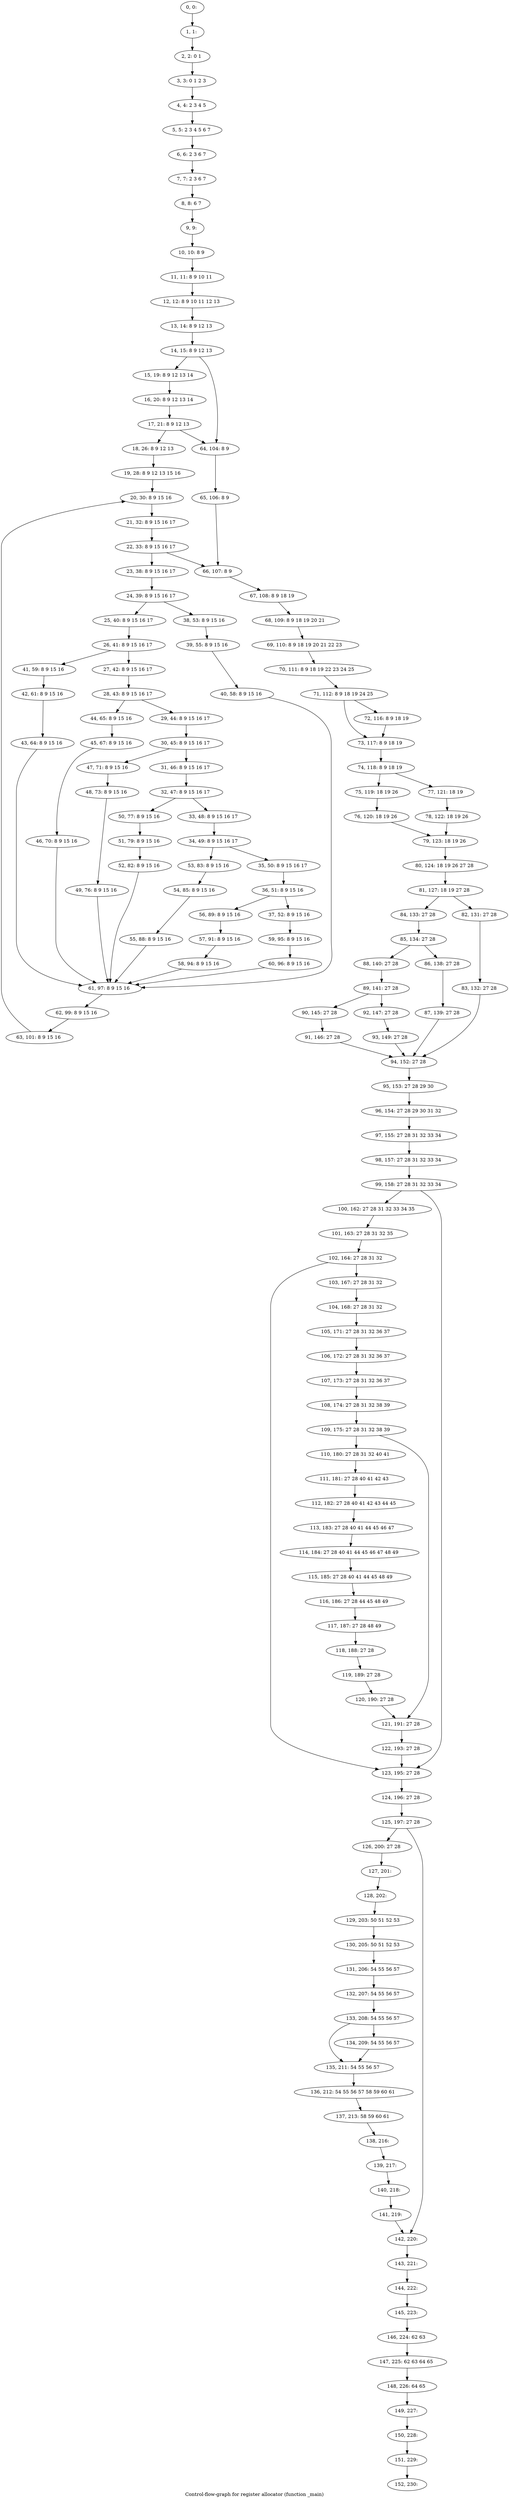 digraph G {
graph [label="Control-flow-graph for register allocator (function _main)"]
0[label="0, 0: "];
1[label="1, 1: "];
2[label="2, 2: 0 1 "];
3[label="3, 3: 0 1 2 3 "];
4[label="4, 4: 2 3 4 5 "];
5[label="5, 5: 2 3 4 5 6 7 "];
6[label="6, 6: 2 3 6 7 "];
7[label="7, 7: 2 3 6 7 "];
8[label="8, 8: 6 7 "];
9[label="9, 9: "];
10[label="10, 10: 8 9 "];
11[label="11, 11: 8 9 10 11 "];
12[label="12, 12: 8 9 10 11 12 13 "];
13[label="13, 14: 8 9 12 13 "];
14[label="14, 15: 8 9 12 13 "];
15[label="15, 19: 8 9 12 13 14 "];
16[label="16, 20: 8 9 12 13 14 "];
17[label="17, 21: 8 9 12 13 "];
18[label="18, 26: 8 9 12 13 "];
19[label="19, 28: 8 9 12 13 15 16 "];
20[label="20, 30: 8 9 15 16 "];
21[label="21, 32: 8 9 15 16 17 "];
22[label="22, 33: 8 9 15 16 17 "];
23[label="23, 38: 8 9 15 16 17 "];
24[label="24, 39: 8 9 15 16 17 "];
25[label="25, 40: 8 9 15 16 17 "];
26[label="26, 41: 8 9 15 16 17 "];
27[label="27, 42: 8 9 15 16 17 "];
28[label="28, 43: 8 9 15 16 17 "];
29[label="29, 44: 8 9 15 16 17 "];
30[label="30, 45: 8 9 15 16 17 "];
31[label="31, 46: 8 9 15 16 17 "];
32[label="32, 47: 8 9 15 16 17 "];
33[label="33, 48: 8 9 15 16 17 "];
34[label="34, 49: 8 9 15 16 17 "];
35[label="35, 50: 8 9 15 16 17 "];
36[label="36, 51: 8 9 15 16 "];
37[label="37, 52: 8 9 15 16 "];
38[label="38, 53: 8 9 15 16 "];
39[label="39, 55: 8 9 15 16 "];
40[label="40, 58: 8 9 15 16 "];
41[label="41, 59: 8 9 15 16 "];
42[label="42, 61: 8 9 15 16 "];
43[label="43, 64: 8 9 15 16 "];
44[label="44, 65: 8 9 15 16 "];
45[label="45, 67: 8 9 15 16 "];
46[label="46, 70: 8 9 15 16 "];
47[label="47, 71: 8 9 15 16 "];
48[label="48, 73: 8 9 15 16 "];
49[label="49, 76: 8 9 15 16 "];
50[label="50, 77: 8 9 15 16 "];
51[label="51, 79: 8 9 15 16 "];
52[label="52, 82: 8 9 15 16 "];
53[label="53, 83: 8 9 15 16 "];
54[label="54, 85: 8 9 15 16 "];
55[label="55, 88: 8 9 15 16 "];
56[label="56, 89: 8 9 15 16 "];
57[label="57, 91: 8 9 15 16 "];
58[label="58, 94: 8 9 15 16 "];
59[label="59, 95: 8 9 15 16 "];
60[label="60, 96: 8 9 15 16 "];
61[label="61, 97: 8 9 15 16 "];
62[label="62, 99: 8 9 15 16 "];
63[label="63, 101: 8 9 15 16 "];
64[label="64, 104: 8 9 "];
65[label="65, 106: 8 9 "];
66[label="66, 107: 8 9 "];
67[label="67, 108: 8 9 18 19 "];
68[label="68, 109: 8 9 18 19 20 21 "];
69[label="69, 110: 8 9 18 19 20 21 22 23 "];
70[label="70, 111: 8 9 18 19 22 23 24 25 "];
71[label="71, 112: 8 9 18 19 24 25 "];
72[label="72, 116: 8 9 18 19 "];
73[label="73, 117: 8 9 18 19 "];
74[label="74, 118: 8 9 18 19 "];
75[label="75, 119: 18 19 26 "];
76[label="76, 120: 18 19 26 "];
77[label="77, 121: 18 19 "];
78[label="78, 122: 18 19 26 "];
79[label="79, 123: 18 19 26 "];
80[label="80, 124: 18 19 26 27 28 "];
81[label="81, 127: 18 19 27 28 "];
82[label="82, 131: 27 28 "];
83[label="83, 132: 27 28 "];
84[label="84, 133: 27 28 "];
85[label="85, 134: 27 28 "];
86[label="86, 138: 27 28 "];
87[label="87, 139: 27 28 "];
88[label="88, 140: 27 28 "];
89[label="89, 141: 27 28 "];
90[label="90, 145: 27 28 "];
91[label="91, 146: 27 28 "];
92[label="92, 147: 27 28 "];
93[label="93, 149: 27 28 "];
94[label="94, 152: 27 28 "];
95[label="95, 153: 27 28 29 30 "];
96[label="96, 154: 27 28 29 30 31 32 "];
97[label="97, 155: 27 28 31 32 33 34 "];
98[label="98, 157: 27 28 31 32 33 34 "];
99[label="99, 158: 27 28 31 32 33 34 "];
100[label="100, 162: 27 28 31 32 33 34 35 "];
101[label="101, 163: 27 28 31 32 35 "];
102[label="102, 164: 27 28 31 32 "];
103[label="103, 167: 27 28 31 32 "];
104[label="104, 168: 27 28 31 32 "];
105[label="105, 171: 27 28 31 32 36 37 "];
106[label="106, 172: 27 28 31 32 36 37 "];
107[label="107, 173: 27 28 31 32 36 37 "];
108[label="108, 174: 27 28 31 32 38 39 "];
109[label="109, 175: 27 28 31 32 38 39 "];
110[label="110, 180: 27 28 31 32 40 41 "];
111[label="111, 181: 27 28 40 41 42 43 "];
112[label="112, 182: 27 28 40 41 42 43 44 45 "];
113[label="113, 183: 27 28 40 41 44 45 46 47 "];
114[label="114, 184: 27 28 40 41 44 45 46 47 48 49 "];
115[label="115, 185: 27 28 40 41 44 45 48 49 "];
116[label="116, 186: 27 28 44 45 48 49 "];
117[label="117, 187: 27 28 48 49 "];
118[label="118, 188: 27 28 "];
119[label="119, 189: 27 28 "];
120[label="120, 190: 27 28 "];
121[label="121, 191: 27 28 "];
122[label="122, 193: 27 28 "];
123[label="123, 195: 27 28 "];
124[label="124, 196: 27 28 "];
125[label="125, 197: 27 28 "];
126[label="126, 200: 27 28 "];
127[label="127, 201: "];
128[label="128, 202: "];
129[label="129, 203: 50 51 52 53 "];
130[label="130, 205: 50 51 52 53 "];
131[label="131, 206: 54 55 56 57 "];
132[label="132, 207: 54 55 56 57 "];
133[label="133, 208: 54 55 56 57 "];
134[label="134, 209: 54 55 56 57 "];
135[label="135, 211: 54 55 56 57 "];
136[label="136, 212: 54 55 56 57 58 59 60 61 "];
137[label="137, 213: 58 59 60 61 "];
138[label="138, 216: "];
139[label="139, 217: "];
140[label="140, 218: "];
141[label="141, 219: "];
142[label="142, 220: "];
143[label="143, 221: "];
144[label="144, 222: "];
145[label="145, 223: "];
146[label="146, 224: 62 63 "];
147[label="147, 225: 62 63 64 65 "];
148[label="148, 226: 64 65 "];
149[label="149, 227: "];
150[label="150, 228: "];
151[label="151, 229: "];
152[label="152, 230: "];
0->1 ;
1->2 ;
2->3 ;
3->4 ;
4->5 ;
5->6 ;
6->7 ;
7->8 ;
8->9 ;
9->10 ;
10->11 ;
11->12 ;
12->13 ;
13->14 ;
14->15 ;
14->64 ;
15->16 ;
16->17 ;
17->18 ;
17->64 ;
18->19 ;
19->20 ;
20->21 ;
21->22 ;
22->23 ;
22->66 ;
23->24 ;
24->25 ;
24->38 ;
25->26 ;
26->27 ;
26->41 ;
27->28 ;
28->29 ;
28->44 ;
29->30 ;
30->31 ;
30->47 ;
31->32 ;
32->33 ;
32->50 ;
33->34 ;
34->35 ;
34->53 ;
35->36 ;
36->37 ;
36->56 ;
37->59 ;
38->39 ;
39->40 ;
40->61 ;
41->42 ;
42->43 ;
43->61 ;
44->45 ;
45->46 ;
46->61 ;
47->48 ;
48->49 ;
49->61 ;
50->51 ;
51->52 ;
52->61 ;
53->54 ;
54->55 ;
55->61 ;
56->57 ;
57->58 ;
58->61 ;
59->60 ;
60->61 ;
61->62 ;
62->63 ;
63->20 ;
64->65 ;
65->66 ;
66->67 ;
67->68 ;
68->69 ;
69->70 ;
70->71 ;
71->72 ;
71->73 ;
72->73 ;
73->74 ;
74->75 ;
74->77 ;
75->76 ;
76->79 ;
77->78 ;
78->79 ;
79->80 ;
80->81 ;
81->82 ;
81->84 ;
82->83 ;
83->94 ;
84->85 ;
85->86 ;
85->88 ;
86->87 ;
87->94 ;
88->89 ;
89->90 ;
89->92 ;
90->91 ;
91->94 ;
92->93 ;
93->94 ;
94->95 ;
95->96 ;
96->97 ;
97->98 ;
98->99 ;
99->100 ;
99->123 ;
100->101 ;
101->102 ;
102->103 ;
102->123 ;
103->104 ;
104->105 ;
105->106 ;
106->107 ;
107->108 ;
108->109 ;
109->110 ;
109->121 ;
110->111 ;
111->112 ;
112->113 ;
113->114 ;
114->115 ;
115->116 ;
116->117 ;
117->118 ;
118->119 ;
119->120 ;
120->121 ;
121->122 ;
122->123 ;
123->124 ;
124->125 ;
125->126 ;
125->142 ;
126->127 ;
127->128 ;
128->129 ;
129->130 ;
130->131 ;
131->132 ;
132->133 ;
133->134 ;
133->135 ;
134->135 ;
135->136 ;
136->137 ;
137->138 ;
138->139 ;
139->140 ;
140->141 ;
141->142 ;
142->143 ;
143->144 ;
144->145 ;
145->146 ;
146->147 ;
147->148 ;
148->149 ;
149->150 ;
150->151 ;
151->152 ;
}
